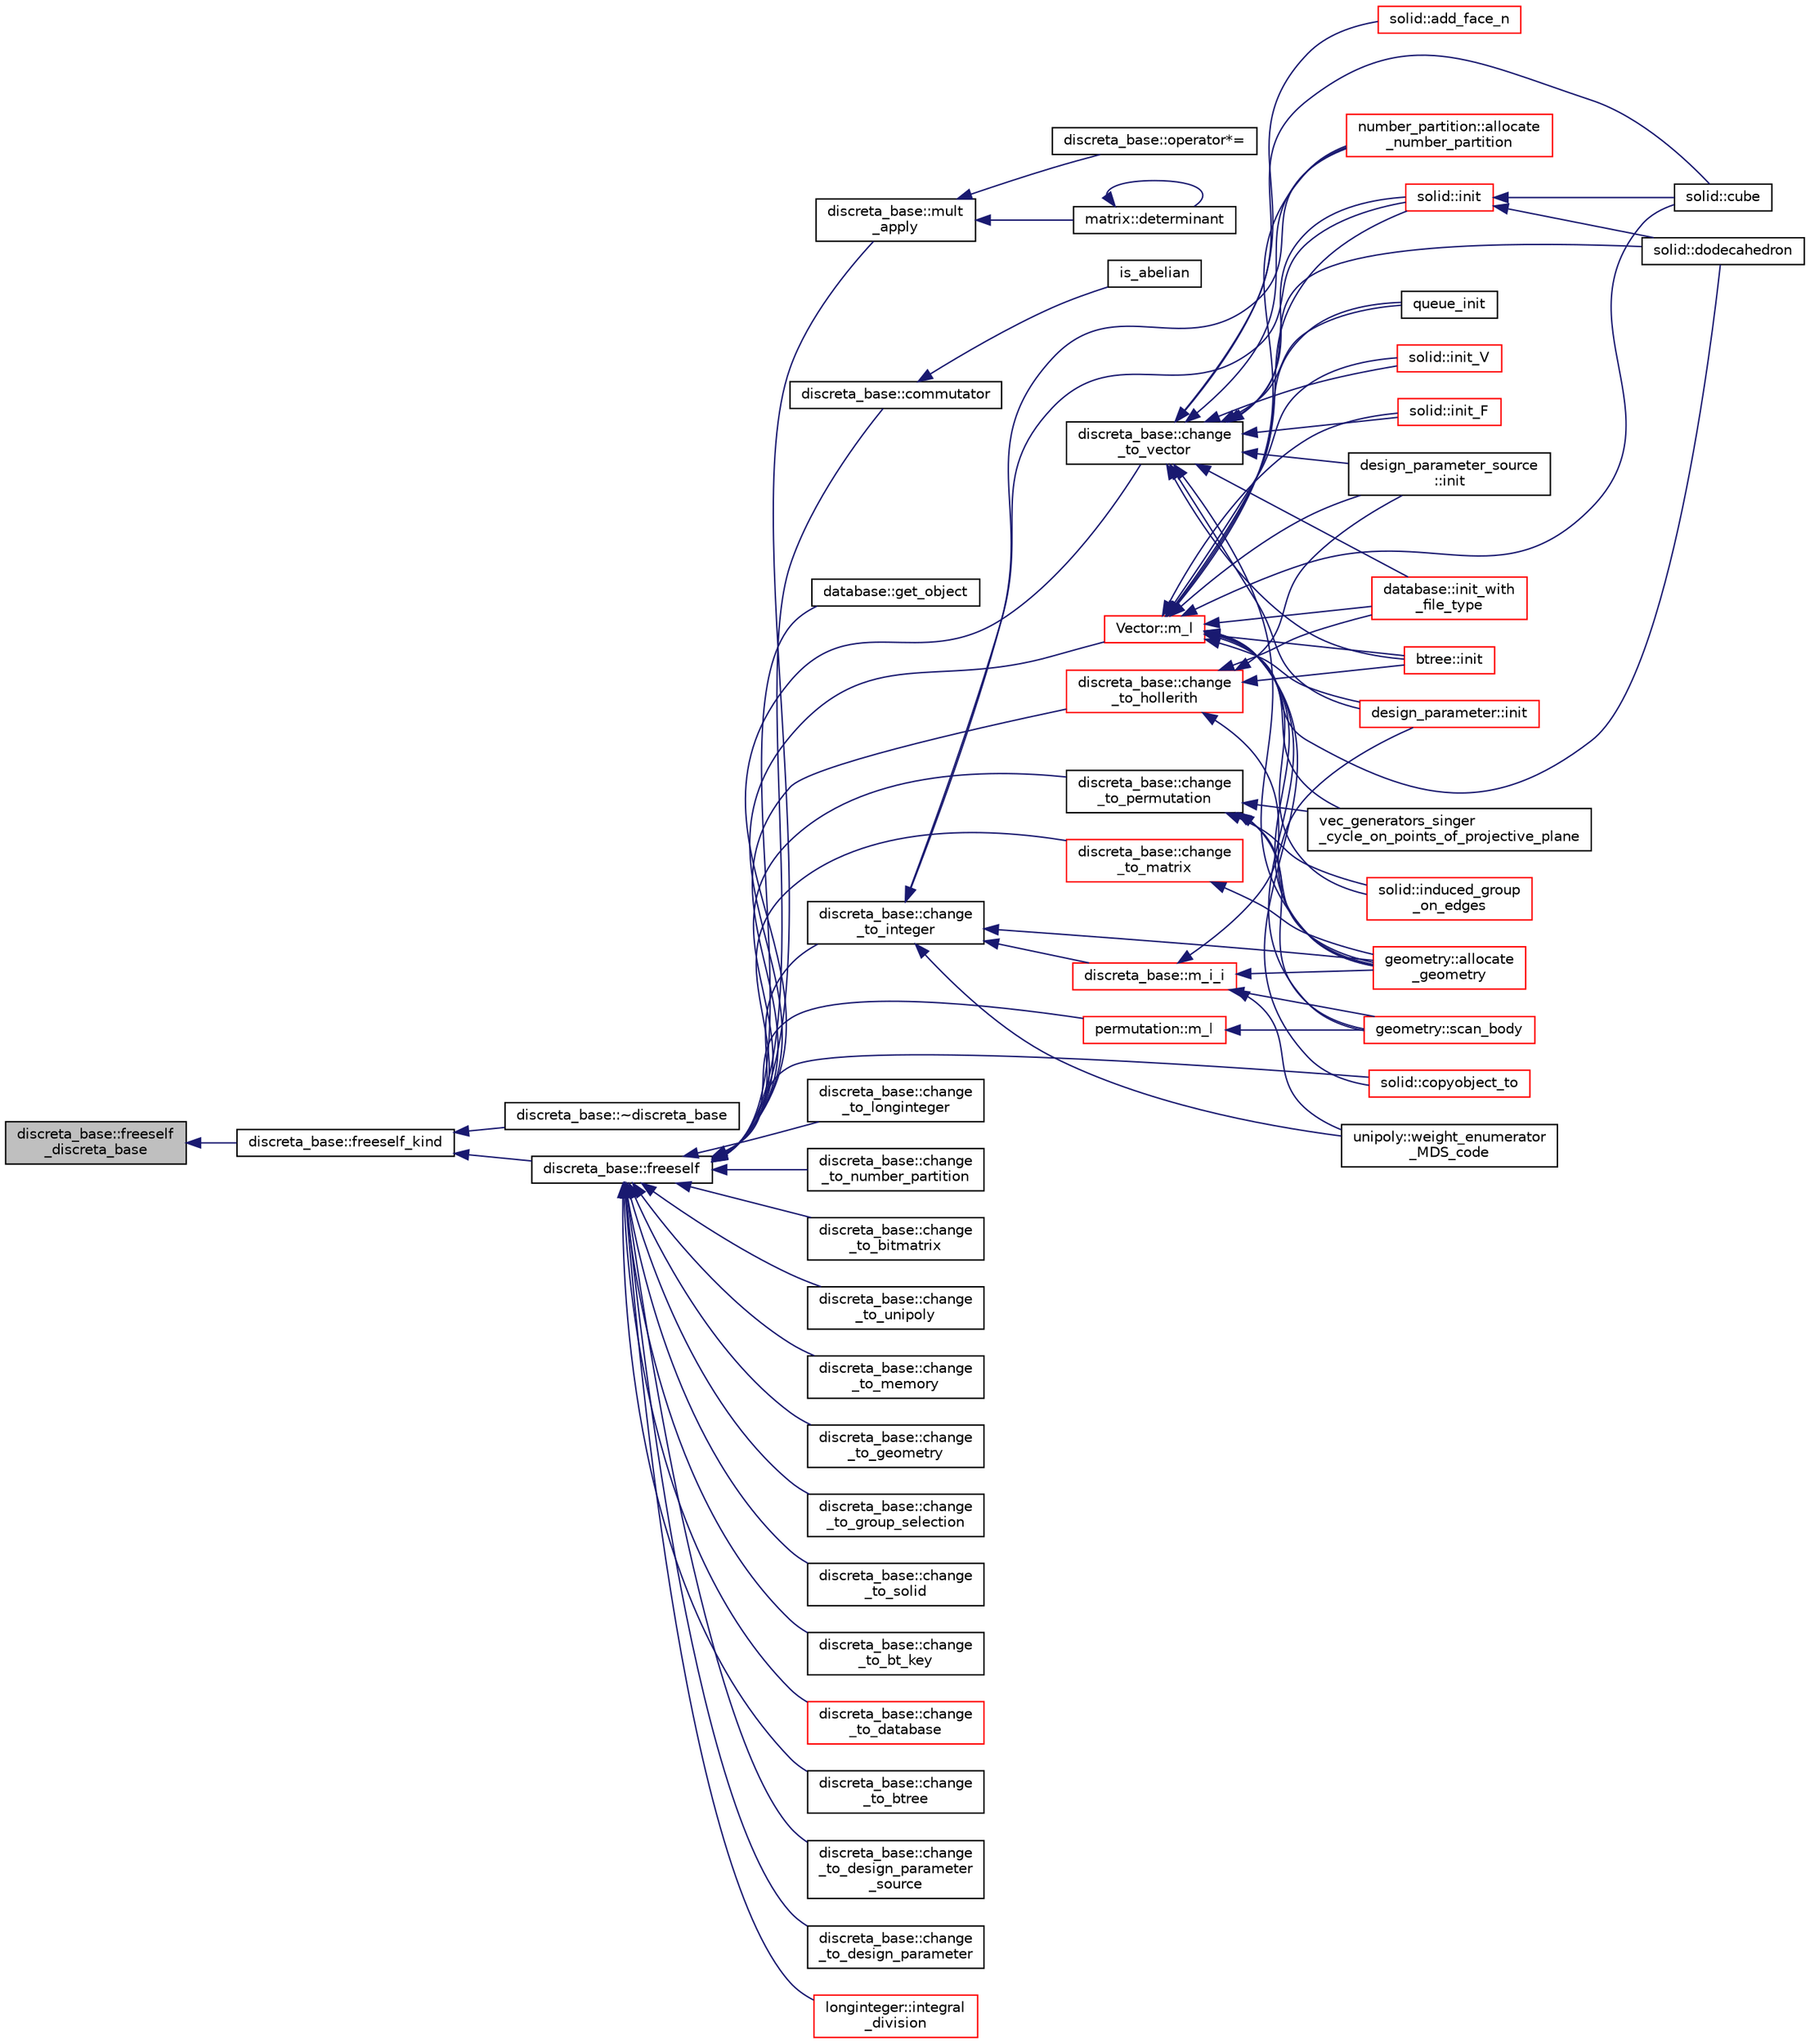 digraph "discreta_base::freeself_discreta_base"
{
  edge [fontname="Helvetica",fontsize="10",labelfontname="Helvetica",labelfontsize="10"];
  node [fontname="Helvetica",fontsize="10",shape=record];
  rankdir="LR";
  Node12446 [label="discreta_base::freeself\l_discreta_base",height=0.2,width=0.4,color="black", fillcolor="grey75", style="filled", fontcolor="black"];
  Node12446 -> Node12447 [dir="back",color="midnightblue",fontsize="10",style="solid",fontname="Helvetica"];
  Node12447 [label="discreta_base::freeself_kind",height=0.2,width=0.4,color="black", fillcolor="white", style="filled",URL="$d7/d71/classdiscreta__base.html#a63a23ada2165b3838fab719ed458cec8"];
  Node12447 -> Node12448 [dir="back",color="midnightblue",fontsize="10",style="solid",fontname="Helvetica"];
  Node12448 [label="discreta_base::~discreta_base",height=0.2,width=0.4,color="black", fillcolor="white", style="filled",URL="$d7/d71/classdiscreta__base.html#a14df6915d3622e941d8bd541a6818d0e"];
  Node12447 -> Node12449 [dir="back",color="midnightblue",fontsize="10",style="solid",fontname="Helvetica"];
  Node12449 [label="discreta_base::freeself",height=0.2,width=0.4,color="black", fillcolor="white", style="filled",URL="$d7/d71/classdiscreta__base.html#a9a3c9501a562293b5667c11b9174d6e5"];
  Node12449 -> Node12450 [dir="back",color="midnightblue",fontsize="10",style="solid",fontname="Helvetica"];
  Node12450 [label="discreta_base::mult\l_apply",height=0.2,width=0.4,color="black", fillcolor="white", style="filled",URL="$d7/d71/classdiscreta__base.html#a301b8d0527d3a60ba410bba87446f490"];
  Node12450 -> Node12451 [dir="back",color="midnightblue",fontsize="10",style="solid",fontname="Helvetica"];
  Node12451 [label="discreta_base::operator*=",height=0.2,width=0.4,color="black", fillcolor="white", style="filled",URL="$d7/d71/classdiscreta__base.html#a26a19fcfe00422fe1d8a66d5b1b4a60a"];
  Node12450 -> Node12452 [dir="back",color="midnightblue",fontsize="10",style="solid",fontname="Helvetica"];
  Node12452 [label="matrix::determinant",height=0.2,width=0.4,color="black", fillcolor="white", style="filled",URL="$d1/d8d/classmatrix.html#a75adb25c9f8753f1b81eafe4464b272a"];
  Node12452 -> Node12452 [dir="back",color="midnightblue",fontsize="10",style="solid",fontname="Helvetica"];
  Node12449 -> Node12453 [dir="back",color="midnightblue",fontsize="10",style="solid",fontname="Helvetica"];
  Node12453 [label="discreta_base::commutator",height=0.2,width=0.4,color="black", fillcolor="white", style="filled",URL="$d7/d71/classdiscreta__base.html#a1d0bb4144e3eb15aaf877a0cea656c00"];
  Node12453 -> Node12454 [dir="back",color="midnightblue",fontsize="10",style="solid",fontname="Helvetica"];
  Node12454 [label="is_abelian",height=0.2,width=0.4,color="black", fillcolor="white", style="filled",URL="$d0/dd3/perm__group__gens_8_c.html#ac0291199b2706f0eb554ae24d2e7cefc"];
  Node12449 -> Node12455 [dir="back",color="midnightblue",fontsize="10",style="solid",fontname="Helvetica"];
  Node12455 [label="database::get_object",height=0.2,width=0.4,color="black", fillcolor="white", style="filled",URL="$db/d72/classdatabase.html#af183761e73fedbd560d9545a36060efc"];
  Node12449 -> Node12456 [dir="back",color="midnightblue",fontsize="10",style="solid",fontname="Helvetica"];
  Node12456 [label="discreta_base::change\l_to_integer",height=0.2,width=0.4,color="black", fillcolor="white", style="filled",URL="$d7/d71/classdiscreta__base.html#a58a5a5bd8f8e6f2dd7b4483b66dc7bb9"];
  Node12456 -> Node12457 [dir="back",color="midnightblue",fontsize="10",style="solid",fontname="Helvetica"];
  Node12457 [label="discreta_base::m_i_i",height=0.2,width=0.4,color="red", fillcolor="white", style="filled",URL="$d7/d71/classdiscreta__base.html#aa231464a9d4bc233f66608021c9ad997"];
  Node12457 -> Node12478 [dir="back",color="midnightblue",fontsize="10",style="solid",fontname="Helvetica"];
  Node12478 [label="design_parameter::init",height=0.2,width=0.4,color="red", fillcolor="white", style="filled",URL="$da/d94/classdesign__parameter.html#af77829be8d9058a84169c36143307b5d"];
  Node12457 -> Node12606 [dir="back",color="midnightblue",fontsize="10",style="solid",fontname="Helvetica"];
  Node12606 [label="geometry::allocate\l_geometry",height=0.2,width=0.4,color="red", fillcolor="white", style="filled",URL="$da/d44/classgeometry.html#a243e84ff38207957ad5976020c19a033"];
  Node12457 -> Node12497 [dir="back",color="midnightblue",fontsize="10",style="solid",fontname="Helvetica"];
  Node12497 [label="geometry::scan_body",height=0.2,width=0.4,color="red", fillcolor="white", style="filled",URL="$da/d44/classgeometry.html#a71bc2e3a3f4ca02e8518ab5518a4e0df"];
  Node12457 -> Node12622 [dir="back",color="midnightblue",fontsize="10",style="solid",fontname="Helvetica"];
  Node12622 [label="unipoly::weight_enumerator\l_MDS_code",height=0.2,width=0.4,color="black", fillcolor="white", style="filled",URL="$d1/d89/classunipoly.html#ad9a4b7b883285271fc39528f74755a07"];
  Node12456 -> Node12606 [dir="back",color="midnightblue",fontsize="10",style="solid",fontname="Helvetica"];
  Node12456 -> Node12717 [dir="back",color="midnightblue",fontsize="10",style="solid",fontname="Helvetica"];
  Node12717 [label="number_partition::allocate\l_number_partition",height=0.2,width=0.4,color="red", fillcolor="white", style="filled",URL="$df/d50/classnumber__partition.html#a3c5649dc95f5ca53df4b0c58de6c1dc5"];
  Node12456 -> Node12718 [dir="back",color="midnightblue",fontsize="10",style="solid",fontname="Helvetica"];
  Node12718 [label="solid::init",height=0.2,width=0.4,color="red", fillcolor="white", style="filled",URL="$d8/def/classsolid.html#afc711954316958b35630fbc8542bcd05"];
  Node12718 -> Node12530 [dir="back",color="midnightblue",fontsize="10",style="solid",fontname="Helvetica"];
  Node12530 [label="solid::cube",height=0.2,width=0.4,color="black", fillcolor="white", style="filled",URL="$d8/def/classsolid.html#a308e6888759550da489397527ed89137"];
  Node12718 -> Node12696 [dir="back",color="midnightblue",fontsize="10",style="solid",fontname="Helvetica"];
  Node12696 [label="solid::dodecahedron",height=0.2,width=0.4,color="black", fillcolor="white", style="filled",URL="$d8/def/classsolid.html#a514072d4dfd0f82ba24b0df1ac302d6f"];
  Node12456 -> Node12622 [dir="back",color="midnightblue",fontsize="10",style="solid",fontname="Helvetica"];
  Node12449 -> Node12720 [dir="back",color="midnightblue",fontsize="10",style="solid",fontname="Helvetica"];
  Node12720 [label="discreta_base::change\l_to_longinteger",height=0.2,width=0.4,color="black", fillcolor="white", style="filled",URL="$d7/d71/classdiscreta__base.html#aa65b4b95b89b1df5ff8e0ef944e598a9"];
  Node12449 -> Node12721 [dir="back",color="midnightblue",fontsize="10",style="solid",fontname="Helvetica"];
  Node12721 [label="discreta_base::change\l_to_vector",height=0.2,width=0.4,color="black", fillcolor="white", style="filled",URL="$d7/d71/classdiscreta__base.html#a66186d19c55ad54af11e2a040a763c38"];
  Node12721 -> Node12679 [dir="back",color="midnightblue",fontsize="10",style="solid",fontname="Helvetica"];
  Node12679 [label="btree::init",height=0.2,width=0.4,color="red", fillcolor="white", style="filled",URL="$dd/db0/classbtree.html#a3c88706e9886f1f9bc142b511aeab642"];
  Node12721 -> Node12722 [dir="back",color="midnightblue",fontsize="10",style="solid",fontname="Helvetica"];
  Node12722 [label="database::init_with\l_file_type",height=0.2,width=0.4,color="red", fillcolor="white", style="filled",URL="$db/d72/classdatabase.html#a3b7a27f69a64812a6bfd765158d62476"];
  Node12721 -> Node12478 [dir="back",color="midnightblue",fontsize="10",style="solid",fontname="Helvetica"];
  Node12721 -> Node12680 [dir="back",color="midnightblue",fontsize="10",style="solid",fontname="Helvetica"];
  Node12680 [label="design_parameter_source\l::init",height=0.2,width=0.4,color="black", fillcolor="white", style="filled",URL="$df/d4b/classdesign__parameter__source.html#afccf1773adfffec18fd96efaec208b93"];
  Node12721 -> Node12606 [dir="back",color="midnightblue",fontsize="10",style="solid",fontname="Helvetica"];
  Node12721 -> Node12506 [dir="back",color="midnightblue",fontsize="10",style="solid",fontname="Helvetica"];
  Node12506 [label="queue_init",height=0.2,width=0.4,color="black", fillcolor="white", style="filled",URL="$d3/d72/global_8_c.html#a5fc0dec58681e5be05ad2041d536a7b7"];
  Node12721 -> Node12717 [dir="back",color="midnightblue",fontsize="10",style="solid",fontname="Helvetica"];
  Node12721 -> Node12718 [dir="back",color="midnightblue",fontsize="10",style="solid",fontname="Helvetica"];
  Node12721 -> Node12688 [dir="back",color="midnightblue",fontsize="10",style="solid",fontname="Helvetica"];
  Node12688 [label="solid::init_V",height=0.2,width=0.4,color="red", fillcolor="white", style="filled",URL="$d8/def/classsolid.html#a0b156ca77a137dc8aa94ab22d048e542"];
  Node12721 -> Node12693 [dir="back",color="midnightblue",fontsize="10",style="solid",fontname="Helvetica"];
  Node12693 [label="solid::init_F",height=0.2,width=0.4,color="red", fillcolor="white", style="filled",URL="$d8/def/classsolid.html#ab61e6cc032b5370f77857fe1fc10222d"];
  Node12721 -> Node12527 [dir="back",color="midnightblue",fontsize="10",style="solid",fontname="Helvetica"];
  Node12527 [label="solid::add_face_n",height=0.2,width=0.4,color="red", fillcolor="white", style="filled",URL="$d8/def/classsolid.html#adbadfbdd46abe10cb56f041d2408b001"];
  Node12721 -> Node12530 [dir="back",color="midnightblue",fontsize="10",style="solid",fontname="Helvetica"];
  Node12721 -> Node12696 [dir="back",color="midnightblue",fontsize="10",style="solid",fontname="Helvetica"];
  Node12449 -> Node12724 [dir="back",color="midnightblue",fontsize="10",style="solid",fontname="Helvetica"];
  Node12724 [label="discreta_base::change\l_to_permutation",height=0.2,width=0.4,color="black", fillcolor="white", style="filled",URL="$d7/d71/classdiscreta__base.html#a38e11ff129ddc29d67b54520e9a0a538"];
  Node12724 -> Node12606 [dir="back",color="midnightblue",fontsize="10",style="solid",fontname="Helvetica"];
  Node12724 -> Node12497 [dir="back",color="midnightblue",fontsize="10",style="solid",fontname="Helvetica"];
  Node12724 -> Node12725 [dir="back",color="midnightblue",fontsize="10",style="solid",fontname="Helvetica"];
  Node12725 [label="vec_generators_singer\l_cycle_on_points_of_projective_plane",height=0.2,width=0.4,color="black", fillcolor="white", style="filled",URL="$d0/dd3/perm__group__gens_8_c.html#ac6282a87dd1be1a9024a460f89e6d756"];
  Node12724 -> Node12726 [dir="back",color="midnightblue",fontsize="10",style="solid",fontname="Helvetica"];
  Node12726 [label="solid::induced_group\l_on_edges",height=0.2,width=0.4,color="red", fillcolor="white", style="filled",URL="$d8/def/classsolid.html#a081dd519a288f5bf2e406ce9dc76348d"];
  Node12449 -> Node12727 [dir="back",color="midnightblue",fontsize="10",style="solid",fontname="Helvetica"];
  Node12727 [label="discreta_base::change\l_to_number_partition",height=0.2,width=0.4,color="black", fillcolor="white", style="filled",URL="$d7/d71/classdiscreta__base.html#a15be55441d3768c506bf9faabeef9b5b"];
  Node12449 -> Node12728 [dir="back",color="midnightblue",fontsize="10",style="solid",fontname="Helvetica"];
  Node12728 [label="discreta_base::change\l_to_matrix",height=0.2,width=0.4,color="red", fillcolor="white", style="filled",URL="$d7/d71/classdiscreta__base.html#a51f1aaa0764c4161c0dbd981091ca5cb"];
  Node12728 -> Node12606 [dir="back",color="midnightblue",fontsize="10",style="solid",fontname="Helvetica"];
  Node12449 -> Node12730 [dir="back",color="midnightblue",fontsize="10",style="solid",fontname="Helvetica"];
  Node12730 [label="discreta_base::change\l_to_bitmatrix",height=0.2,width=0.4,color="black", fillcolor="white", style="filled",URL="$d7/d71/classdiscreta__base.html#adcb7fdf185f23731b42c96488599919e"];
  Node12449 -> Node12731 [dir="back",color="midnightblue",fontsize="10",style="solid",fontname="Helvetica"];
  Node12731 [label="discreta_base::change\l_to_unipoly",height=0.2,width=0.4,color="black", fillcolor="white", style="filled",URL="$d7/d71/classdiscreta__base.html#a436a1d89a0e7a13ba1ad0ff5813c03ed"];
  Node12449 -> Node12732 [dir="back",color="midnightblue",fontsize="10",style="solid",fontname="Helvetica"];
  Node12732 [label="discreta_base::change\l_to_memory",height=0.2,width=0.4,color="black", fillcolor="white", style="filled",URL="$d7/d71/classdiscreta__base.html#a21a76b868e94f17a6579997f0a50a006"];
  Node12449 -> Node12733 [dir="back",color="midnightblue",fontsize="10",style="solid",fontname="Helvetica"];
  Node12733 [label="discreta_base::change\l_to_geometry",height=0.2,width=0.4,color="black", fillcolor="white", style="filled",URL="$d7/d71/classdiscreta__base.html#a5a3efbeeb01c41259b91ed2d87bfcbb2"];
  Node12449 -> Node12734 [dir="back",color="midnightblue",fontsize="10",style="solid",fontname="Helvetica"];
  Node12734 [label="discreta_base::change\l_to_hollerith",height=0.2,width=0.4,color="red", fillcolor="white", style="filled",URL="$d7/d71/classdiscreta__base.html#a10f410adc814d4568e3b0f84550c4ca1"];
  Node12734 -> Node12679 [dir="back",color="midnightblue",fontsize="10",style="solid",fontname="Helvetica"];
  Node12734 -> Node12722 [dir="back",color="midnightblue",fontsize="10",style="solid",fontname="Helvetica"];
  Node12734 -> Node12680 [dir="back",color="midnightblue",fontsize="10",style="solid",fontname="Helvetica"];
  Node12734 -> Node12606 [dir="back",color="midnightblue",fontsize="10",style="solid",fontname="Helvetica"];
  Node12449 -> Node12735 [dir="back",color="midnightblue",fontsize="10",style="solid",fontname="Helvetica"];
  Node12735 [label="discreta_base::change\l_to_group_selection",height=0.2,width=0.4,color="black", fillcolor="white", style="filled",URL="$d7/d71/classdiscreta__base.html#a6b269515e796a08da4db719ae2dbdca9"];
  Node12449 -> Node12736 [dir="back",color="midnightblue",fontsize="10",style="solid",fontname="Helvetica"];
  Node12736 [label="discreta_base::change\l_to_solid",height=0.2,width=0.4,color="black", fillcolor="white", style="filled",URL="$d7/d71/classdiscreta__base.html#adb0b11a85434f969b3895cb46b67e8c2"];
  Node12449 -> Node12737 [dir="back",color="midnightblue",fontsize="10",style="solid",fontname="Helvetica"];
  Node12737 [label="discreta_base::change\l_to_bt_key",height=0.2,width=0.4,color="black", fillcolor="white", style="filled",URL="$d7/d71/classdiscreta__base.html#af08930510236fe08941bb5c1e4768fe9"];
  Node12449 -> Node12738 [dir="back",color="midnightblue",fontsize="10",style="solid",fontname="Helvetica"];
  Node12738 [label="discreta_base::change\l_to_database",height=0.2,width=0.4,color="red", fillcolor="white", style="filled",URL="$d7/d71/classdiscreta__base.html#a9187fb1e0526e3d327b78bb19475ae40"];
  Node12449 -> Node12739 [dir="back",color="midnightblue",fontsize="10",style="solid",fontname="Helvetica"];
  Node12739 [label="discreta_base::change\l_to_btree",height=0.2,width=0.4,color="black", fillcolor="white", style="filled",URL="$d7/d71/classdiscreta__base.html#a75c8608cf54191c17ee48817cc4dda17"];
  Node12449 -> Node12740 [dir="back",color="midnightblue",fontsize="10",style="solid",fontname="Helvetica"];
  Node12740 [label="discreta_base::change\l_to_design_parameter\l_source",height=0.2,width=0.4,color="black", fillcolor="white", style="filled",URL="$d7/d71/classdiscreta__base.html#adef7252719a3b1b5261d6bc6c44dbda4"];
  Node12449 -> Node12741 [dir="back",color="midnightblue",fontsize="10",style="solid",fontname="Helvetica"];
  Node12741 [label="discreta_base::change\l_to_design_parameter",height=0.2,width=0.4,color="black", fillcolor="white", style="filled",URL="$d7/d71/classdiscreta__base.html#ab207ed39acee5f447708dc9fcfd29e0a"];
  Node12449 -> Node12742 [dir="back",color="midnightblue",fontsize="10",style="solid",fontname="Helvetica"];
  Node12742 [label="longinteger::integral\l_division",height=0.2,width=0.4,color="red", fillcolor="white", style="filled",URL="$d3/d71/classlonginteger.html#a692f761cfc91770ca40ab5c2df4bd358"];
  Node12449 -> Node12747 [dir="back",color="midnightblue",fontsize="10",style="solid",fontname="Helvetica"];
  Node12747 [label="permutation::m_l",height=0.2,width=0.4,color="red", fillcolor="white", style="filled",URL="$d0/d08/classpermutation.html#a9cf73421f89b2c24cf2d08f002752030"];
  Node12747 -> Node12497 [dir="back",color="midnightblue",fontsize="10",style="solid",fontname="Helvetica"];
  Node12449 -> Node12755 [dir="back",color="midnightblue",fontsize="10",style="solid",fontname="Helvetica"];
  Node12755 [label="solid::copyobject_to",height=0.2,width=0.4,color="red", fillcolor="white", style="filled",URL="$d8/def/classsolid.html#a7f35a904885ef626d1a74663fe2cad62"];
  Node12449 -> Node12757 [dir="back",color="midnightblue",fontsize="10",style="solid",fontname="Helvetica"];
  Node12757 [label="Vector::m_l",height=0.2,width=0.4,color="red", fillcolor="white", style="filled",URL="$d5/db2/class_vector.html#a00f5520c2a6b4f5282a1a8bcf8ea74eb"];
  Node12757 -> Node12679 [dir="back",color="midnightblue",fontsize="10",style="solid",fontname="Helvetica"];
  Node12757 -> Node12722 [dir="back",color="midnightblue",fontsize="10",style="solid",fontname="Helvetica"];
  Node12757 -> Node12478 [dir="back",color="midnightblue",fontsize="10",style="solid",fontname="Helvetica"];
  Node12757 -> Node12680 [dir="back",color="midnightblue",fontsize="10",style="solid",fontname="Helvetica"];
  Node12757 -> Node12606 [dir="back",color="midnightblue",fontsize="10",style="solid",fontname="Helvetica"];
  Node12757 -> Node12497 [dir="back",color="midnightblue",fontsize="10",style="solid",fontname="Helvetica"];
  Node12757 -> Node12506 [dir="back",color="midnightblue",fontsize="10",style="solid",fontname="Helvetica"];
  Node12757 -> Node12717 [dir="back",color="midnightblue",fontsize="10",style="solid",fontname="Helvetica"];
  Node12757 -> Node12725 [dir="back",color="midnightblue",fontsize="10",style="solid",fontname="Helvetica"];
  Node12757 -> Node12718 [dir="back",color="midnightblue",fontsize="10",style="solid",fontname="Helvetica"];
  Node12757 -> Node12688 [dir="back",color="midnightblue",fontsize="10",style="solid",fontname="Helvetica"];
  Node12757 -> Node12693 [dir="back",color="midnightblue",fontsize="10",style="solid",fontname="Helvetica"];
  Node12757 -> Node12755 [dir="back",color="midnightblue",fontsize="10",style="solid",fontname="Helvetica"];
  Node12757 -> Node12726 [dir="back",color="midnightblue",fontsize="10",style="solid",fontname="Helvetica"];
  Node12757 -> Node12530 [dir="back",color="midnightblue",fontsize="10",style="solid",fontname="Helvetica"];
  Node12757 -> Node12696 [dir="back",color="midnightblue",fontsize="10",style="solid",fontname="Helvetica"];
}
